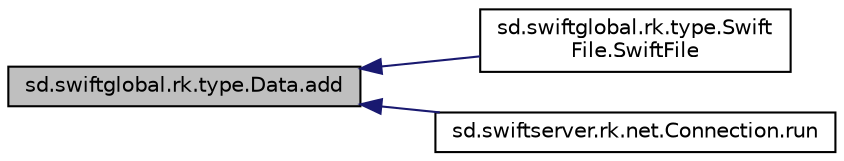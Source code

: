 digraph "sd.swiftglobal.rk.type.Data.add"
{
  edge [fontname="Helvetica",fontsize="10",labelfontname="Helvetica",labelfontsize="10"];
  node [fontname="Helvetica",fontsize="10",shape=record];
  rankdir="LR";
  Node1 [label="sd.swiftglobal.rk.type.Data.add",height=0.2,width=0.4,color="black", fillcolor="grey75", style="filled", fontcolor="black"];
  Node1 -> Node2 [dir="back",color="midnightblue",fontsize="10",style="solid",fontname="Helvetica"];
  Node2 [label="sd.swiftglobal.rk.type.Swift\lFile.SwiftFile",height=0.2,width=0.4,color="black", fillcolor="white", style="filled",URL="$classsd_1_1swiftglobal_1_1rk_1_1type_1_1SwiftFile.html#aa070c33aaba8b620f8da20864b13e01a"];
  Node1 -> Node3 [dir="back",color="midnightblue",fontsize="10",style="solid",fontname="Helvetica"];
  Node3 [label="sd.swiftserver.rk.net.Connection.run",height=0.2,width=0.4,color="black", fillcolor="white", style="filled",URL="$classsd_1_1swiftserver_1_1rk_1_1net_1_1Connection.html#a0ce288c9074ec09f5dbafc03417d677a"];
}
